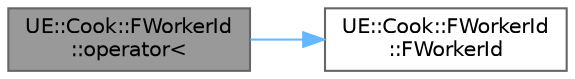digraph "UE::Cook::FWorkerId::operator&lt;"
{
 // INTERACTIVE_SVG=YES
 // LATEX_PDF_SIZE
  bgcolor="transparent";
  edge [fontname=Helvetica,fontsize=10,labelfontname=Helvetica,labelfontsize=10];
  node [fontname=Helvetica,fontsize=10,shape=box,height=0.2,width=0.4];
  rankdir="LR";
  Node1 [id="Node000001",label="UE::Cook::FWorkerId\l::operator\<",height=0.2,width=0.4,color="gray40", fillcolor="grey60", style="filled", fontcolor="black",tooltip=" "];
  Node1 -> Node2 [id="edge1_Node000001_Node000002",color="steelblue1",style="solid",tooltip=" "];
  Node2 [id="Node000002",label="UE::Cook::FWorkerId\l::FWorkerId",height=0.2,width=0.4,color="grey40", fillcolor="white", style="filled",URL="$d7/dd7/structUE_1_1Cook_1_1FWorkerId.html#a7168e21a09527e51b10000ce3d238191",tooltip=" "];
}
